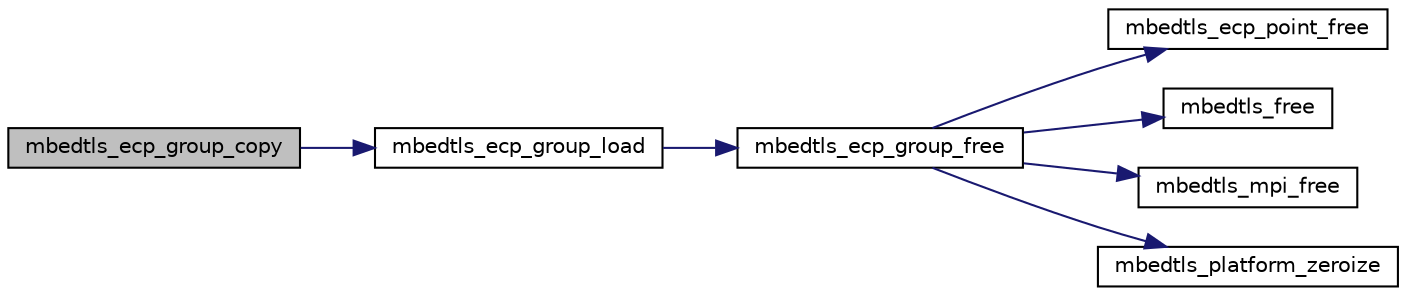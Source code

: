 digraph "mbedtls_ecp_group_copy"
{
 // LATEX_PDF_SIZE
  edge [fontname="Helvetica",fontsize="10",labelfontname="Helvetica",labelfontsize="10"];
  node [fontname="Helvetica",fontsize="10",shape=record];
  rankdir="LR";
  Node1 [label="mbedtls_ecp_group_copy",height=0.2,width=0.4,color="black", fillcolor="grey75", style="filled", fontcolor="black",tooltip="This function copies the contents of group src into group dst."];
  Node1 -> Node2 [color="midnightblue",fontsize="10",style="solid",fontname="Helvetica"];
  Node2 [label="mbedtls_ecp_group_load",height=0.2,width=0.4,color="black", fillcolor="white", style="filled",URL="$de/df7/ecp_8h.html#a64439a12deff8bd1ef92eeab7ebbcf93",tooltip="This function sets up an ECP group context from a standardized set of domain parameters."];
  Node2 -> Node3 [color="midnightblue",fontsize="10",style="solid",fontname="Helvetica"];
  Node3 [label="mbedtls_ecp_group_free",height=0.2,width=0.4,color="black", fillcolor="white", style="filled",URL="$d4/d4d/ecp_8c.html#a97b130596caa2844282181082f66cb90",tooltip="This function frees the components of an ECP group."];
  Node3 -> Node4 [color="midnightblue",fontsize="10",style="solid",fontname="Helvetica"];
  Node4 [label="mbedtls_ecp_point_free",height=0.2,width=0.4,color="black", fillcolor="white", style="filled",URL="$d4/d4d/ecp_8c.html#a87004f74814cc59a9ef757aea444098d",tooltip="This function frees the components of a point."];
  Node3 -> Node5 [color="midnightblue",fontsize="10",style="solid",fontname="Helvetica"];
  Node5 [label="mbedtls_free",height=0.2,width=0.4,color="black", fillcolor="white", style="filled",URL="$dc/d3f/platform_8c.html#a5aeffbc9179142d77ef35d3266d5fc4d",tooltip=" "];
  Node3 -> Node6 [color="midnightblue",fontsize="10",style="solid",fontname="Helvetica"];
  Node6 [label="mbedtls_mpi_free",height=0.2,width=0.4,color="black", fillcolor="white", style="filled",URL="$d1/dcc/bignum_8c.html#abffd5d8382cb86c089a1ef2bebb90f9f",tooltip="This function frees the components of an MPI context."];
  Node3 -> Node7 [color="midnightblue",fontsize="10",style="solid",fontname="Helvetica"];
  Node7 [label="mbedtls_platform_zeroize",height=0.2,width=0.4,color="black", fillcolor="white", style="filled",URL="$dd/dde/platform__util_8c.html#aa4e36b2c1c58d8ad89e1e11b6ebea2d9",tooltip="Securely zeroize a buffer."];
}
